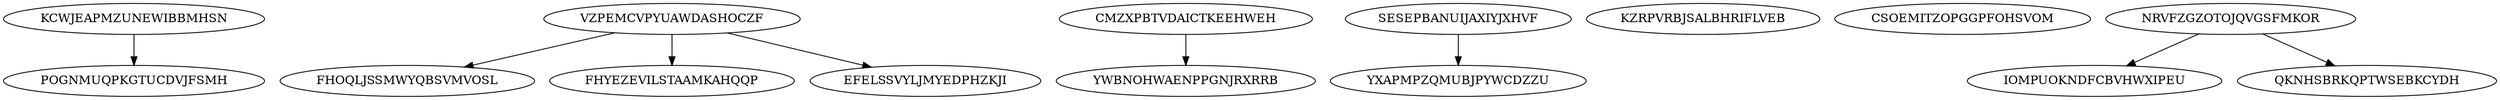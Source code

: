 digraph N15M8 {
	KCWJEAPMZUNEWIBBMHSN	[Weight=12];
	VZPEMCVPYUAWDASHOCZF	[Weight=11];
	CMZXPBTVDAICTKEEHWEH	[Weight=15];
	FHOQLJSSMWYQBSVMVOSL	[Weight=17];
	SESEPBANUIJAXIYJXHVF	[Weight=11];
	FHYEZEVILSTAAMKAHQQP	[Weight=19];
	KZRPVRBJSALBHRIFLVEB	[Weight=20];
	YWBNOHWAENPPGNJRXRRB	[Weight=14];
	EFELSSVYLJMYEDPHZKJI	[Weight=14];
	CSOEMITZOPGGPFOHSVOM	[Weight=17];
	POGNMUQPKGTUCDVJFSMH	[Weight=20];
	NRVFZGZOTOJQVGSFMKOR	[Weight=16];
	YXAPMPZQMUBJPYWCDZZU	[Weight=17];
	IOMPUOKNDFCBVHWXIPEU	[Weight=17];
	QKNHSBRKQPTWSEBKCYDH	[Weight=13];
	CMZXPBTVDAICTKEEHWEH -> YWBNOHWAENPPGNJRXRRB [Weight=11];
	VZPEMCVPYUAWDASHOCZF -> FHYEZEVILSTAAMKAHQQP [Weight=13];
	NRVFZGZOTOJQVGSFMKOR -> IOMPUOKNDFCBVHWXIPEU [Weight=18];
	VZPEMCVPYUAWDASHOCZF -> EFELSSVYLJMYEDPHZKJI [Weight=10];
	KCWJEAPMZUNEWIBBMHSN -> POGNMUQPKGTUCDVJFSMH [Weight=10];
	VZPEMCVPYUAWDASHOCZF -> FHOQLJSSMWYQBSVMVOSL [Weight=18];
	NRVFZGZOTOJQVGSFMKOR -> QKNHSBRKQPTWSEBKCYDH [Weight=12];
	SESEPBANUIJAXIYJXHVF -> YXAPMPZQMUBJPYWCDZZU [Weight=16];
}

